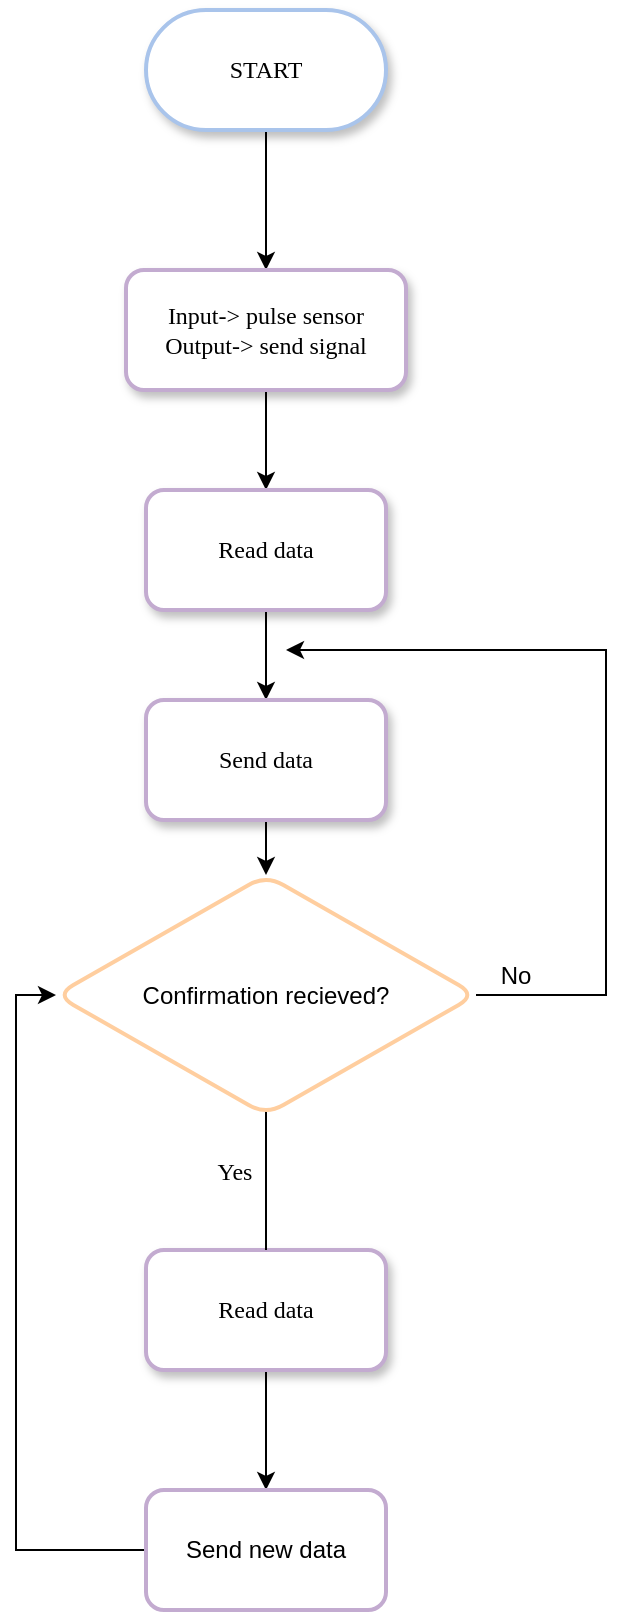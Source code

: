 <mxfile version="12.4.0" type="github" pages="1"><diagram name="Page-1" id="10a91c8b-09ff-31b1-d368-03940ed4cc9e"><mxGraphModel dx="782" dy="388" grid="1" gridSize="10" guides="1" tooltips="1" connect="1" arrows="1" fold="1" page="1" pageScale="1" pageWidth="1100" pageHeight="850" background="none" math="0" shadow="0"><root><mxCell id="0"/><mxCell id="1" parent="0"/><mxCell id="Ll9TzT5k_QNCXJolwCP3-4" style="edgeStyle=orthogonalEdgeStyle;rounded=0;orthogonalLoop=1;jettySize=auto;html=1;entryX=0.5;entryY=0;entryDx=0;entryDy=0;" edge="1" parent="1" source="62893188c0fa7362-1" target="62893188c0fa7362-2"><mxGeometry relative="1" as="geometry"/></mxCell><mxCell id="62893188c0fa7362-1" value="START" style="whiteSpace=wrap;html=1;rounded=1;shadow=1;labelBackgroundColor=none;strokeWidth=2;fontFamily=Verdana;fontSize=12;align=center;arcSize=50;strokeColor=#A9C4EB;" parent="1" vertex="1"><mxGeometry x="610" y="50" width="120" height="60" as="geometry"/></mxCell><mxCell id="Ll9TzT5k_QNCXJolwCP3-6" style="edgeStyle=orthogonalEdgeStyle;rounded=0;orthogonalLoop=1;jettySize=auto;html=1;entryX=0.5;entryY=0;entryDx=0;entryDy=0;" edge="1" parent="1" source="62893188c0fa7362-2" target="62893188c0fa7362-8"><mxGeometry relative="1" as="geometry"/></mxCell><mxCell id="62893188c0fa7362-2" value="&lt;span&gt;Input-&amp;gt; pulse sensor&lt;br&gt;Output-&amp;gt; send signal&lt;br&gt;&lt;/span&gt;" style="whiteSpace=wrap;html=1;rounded=1;shadow=1;labelBackgroundColor=none;strokeWidth=2;fontFamily=Verdana;fontSize=12;align=center;strokeColor=#C3ABD0;" parent="1" vertex="1"><mxGeometry x="600" y="180" width="140" height="60" as="geometry"/></mxCell><mxCell id="Ll9TzT5k_QNCXJolwCP3-7" style="edgeStyle=orthogonalEdgeStyle;rounded=0;orthogonalLoop=1;jettySize=auto;html=1;entryX=0.5;entryY=0;entryDx=0;entryDy=0;" edge="1" parent="1" source="62893188c0fa7362-8" target="62893188c0fa7362-13"><mxGeometry relative="1" as="geometry"/></mxCell><mxCell id="62893188c0fa7362-8" value="&lt;span&gt;Read data&lt;/span&gt;" style="whiteSpace=wrap;html=1;rounded=1;shadow=1;labelBackgroundColor=none;strokeWidth=2;fontFamily=Verdana;fontSize=12;align=center;strokeColor=#C3ABD0;" parent="1" vertex="1"><mxGeometry x="610" y="290" width="120" height="60" as="geometry"/></mxCell><mxCell id="Ll9TzT5k_QNCXJolwCP3-10" style="edgeStyle=orthogonalEdgeStyle;rounded=0;orthogonalLoop=1;jettySize=auto;html=1;exitX=0.5;exitY=1;exitDx=0;exitDy=0;entryX=0.5;entryY=0;entryDx=0;entryDy=0;" edge="1" parent="1" source="62893188c0fa7362-13" target="Ll9TzT5k_QNCXJolwCP3-9"><mxGeometry relative="1" as="geometry"/></mxCell><mxCell id="62893188c0fa7362-13" value="&lt;span&gt;Send data&lt;/span&gt;" style="whiteSpace=wrap;html=1;rounded=1;shadow=1;labelBackgroundColor=none;strokeWidth=2;fontFamily=Verdana;fontSize=12;align=center;strokeColor=#C3ABD0;" parent="1" vertex="1"><mxGeometry x="610" y="395" width="120" height="60" as="geometry"/></mxCell><mxCell id="Ll9TzT5k_QNCXJolwCP3-12" style="edgeStyle=orthogonalEdgeStyle;rounded=0;orthogonalLoop=1;jettySize=auto;html=1;entryX=0.5;entryY=0;entryDx=0;entryDy=0;" edge="1" parent="1" source="62893188c0fa7362-20" target="Ll9TzT5k_QNCXJolwCP3-11"><mxGeometry relative="1" as="geometry"/></mxCell><mxCell id="62893188c0fa7362-20" value="Read data" style="whiteSpace=wrap;html=1;rounded=1;shadow=1;labelBackgroundColor=none;strokeWidth=2;fontFamily=Verdana;fontSize=12;align=center;strokeColor=#C3ABD0;" parent="1" vertex="1"><mxGeometry x="610" y="670" width="120" height="60" as="geometry"/></mxCell><mxCell id="62893188c0fa7362-24" value="Yes" style="rounded=0;html=1;labelBackgroundColor=none;startArrow=none;startFill=0;startSize=5;endArrow=none;endFill=0;endSize=5;jettySize=auto;orthogonalLoop=1;strokeWidth=1;fontFamily=Verdana;fontSize=12" parent="1" target="62893188c0fa7362-20" edge="1"><mxGeometry x="0.137" y="-16" relative="1" as="geometry"><mxPoint as="offset"/><mxPoint x="670" y="580" as="sourcePoint"/></mxGeometry></mxCell><mxCell id="Ll9TzT5k_QNCXJolwCP3-15" style="edgeStyle=orthogonalEdgeStyle;rounded=0;orthogonalLoop=1;jettySize=auto;html=1;" edge="1" parent="1" source="Ll9TzT5k_QNCXJolwCP3-9"><mxGeometry relative="1" as="geometry"><mxPoint x="680" y="370" as="targetPoint"/><Array as="points"><mxPoint x="840" y="543"/><mxPoint x="840" y="370"/><mxPoint x="680" y="370"/></Array></mxGeometry></mxCell><mxCell id="Ll9TzT5k_QNCXJolwCP3-9" value="Confirmation recieved?" style="rhombus;whiteSpace=wrap;html=1;rounded=1;strokeColor=#FFCE9F;strokeWidth=2;" vertex="1" parent="1"><mxGeometry x="565" y="482.5" width="210" height="120" as="geometry"/></mxCell><mxCell id="Ll9TzT5k_QNCXJolwCP3-14" style="edgeStyle=orthogonalEdgeStyle;rounded=0;orthogonalLoop=1;jettySize=auto;html=1;entryX=0;entryY=0.5;entryDx=0;entryDy=0;" edge="1" parent="1" source="Ll9TzT5k_QNCXJolwCP3-11" target="Ll9TzT5k_QNCXJolwCP3-9"><mxGeometry relative="1" as="geometry"><Array as="points"><mxPoint x="545" y="820"/><mxPoint x="545" y="543"/></Array></mxGeometry></mxCell><mxCell id="Ll9TzT5k_QNCXJolwCP3-11" value="Send new data" style="rounded=1;whiteSpace=wrap;html=1;strokeColor=#C3ABD0;strokeWidth=2;" vertex="1" parent="1"><mxGeometry x="610" y="790" width="120" height="60" as="geometry"/></mxCell><mxCell id="Ll9TzT5k_QNCXJolwCP3-17" value="No" style="text;html=1;strokeColor=none;fillColor=none;align=center;verticalAlign=middle;whiteSpace=wrap;rounded=0;" vertex="1" parent="1"><mxGeometry x="775" y="522.5" width="40" height="20" as="geometry"/></mxCell></root></mxGraphModel></diagram></mxfile>